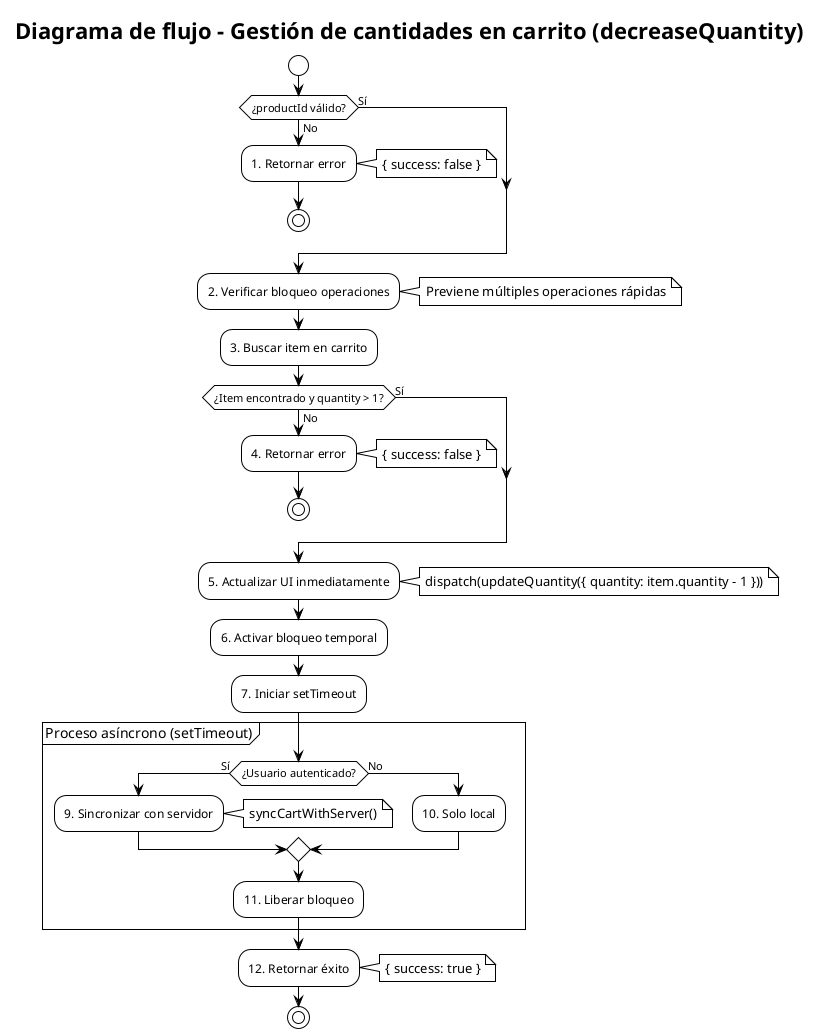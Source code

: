 @startuml
!theme plain
skinparam monochrome true
skinparam shadowing false
skinparam defaultFontName Arial
skinparam ArrowFontSize 11

title Diagrama de flujo - Gestión de cantidades en carrito (decreaseQuantity)

start

' 1 - Validación inicial de ID
if (¿productId válido?) then (No)
  :1. Retornar error;
  note right: { success: false }
  stop
else (Sí)
endif

' 2 - Verificación de bloqueo
:2. Verificar bloqueo operaciones;
note right: Previene múltiples operaciones rápidas

' 3 - Buscar producto en carrito
:3. Buscar item en carrito;

' 4 - Verificar si existe y tiene cantidad > 1
if (¿Item encontrado y quantity > 1?) then (No)
  :4. Retornar error;
  note right: { success: false }
  stop
else (Sí)
endif

' 5 - Actualización optimista
:5. Actualizar UI inmediatamente;
note right: dispatch(updateQuantity({ quantity: item.quantity - 1 }))

' 6 - Marcar como bloqueado
:6. Activar bloqueo temporal;

' 7 - Iniciar proceso asíncrono
:7. Iniciar setTimeout;

partition "Proceso asíncrono (setTimeout)" {
  ' 8 - Decisión usuario autenticado
  if (¿Usuario autenticado?) then (Sí)
    ' 9 - Sincronizar carrito
    :9. Sincronizar con servidor;
    note right: syncCartWithServer()
  else (No)
    ' 10 - No sincronizar
    :10. Solo local;
  endif
  
  ' 11 - Liberar bloqueo
  :11. Liberar bloqueo;
}

' 12 - Retornar éxito inmediato
:12. Retornar éxito;
note right: { success: true }

stop

@enduml